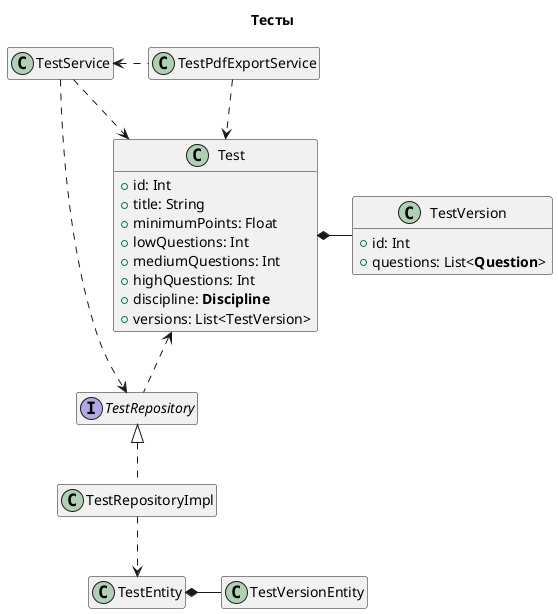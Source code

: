@startuml

hide empty members
allowmixing

title "Тесты"

class TestService

interface TestRepository

class Test {
    + id: Int
    + title: String
    + minimumPoints: Float
    + lowQuestions: Int
    + mediumQuestions: Int
    + highQuestions: Int
    + discipline: <b>Discipline</b>
    + versions: List<TestVersion>
}

class TestVersion {
    + id: Int
    + questions: List<<b>Question</b>>
}

Test *- TestVersion

TestService ..> Test
TestService ...> TestRepository
'TestService ..> TestVersion


class TestRepositoryImpl implements TestRepository
class TestEntity
class TestVersionEntity
TestRepositoryImpl ..> TestEntity
'TestRepositoryImpl ..> TestVersionEntity
TestEntity *- TestVersionEntity

class TestPdfExportService
TestPdfExportService ..> Test
TestService <. TestPdfExportService
'TestVersion <-- TestPdfExportService

Test <.. TestRepository
'TestVersion <.. TestRepository

@enduml